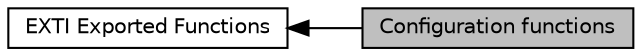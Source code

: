 digraph "Configuration functions"
{
  edge [fontname="Helvetica",fontsize="10",labelfontname="Helvetica",labelfontsize="10"];
  node [fontname="Helvetica",fontsize="10",shape=box];
  rankdir=LR;
  Node2 [label="EXTI Exported Functions",height=0.2,width=0.4,color="black", fillcolor="white", style="filled",URL="$group__EXTI__Exported__Functions.html",tooltip="EXTI Exported Functions."];
  Node1 [label="Configuration functions",height=0.2,width=0.4,color="black", fillcolor="grey75", style="filled", fontcolor="black",tooltip="Configuration functions."];
  Node2->Node1 [shape=plaintext, dir="back", style="solid"];
}
